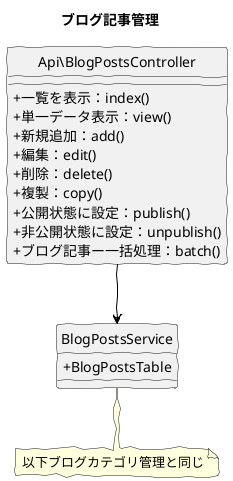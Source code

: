 @startuml
skinparam handwritten true
skinparam backgroundColor white
hide circle
skinparam classAttributeIconSize 0

title ブログ記事管理

class Api\BlogPostsController {
  + 一覧を表示：index()
  + 単一データ表示：view()
  + 新規追加：add()
  + 編集：edit()
  + 削除：delete()
	+ 複製：copy()
	+ 公開状態に設定：publish()
	+ 非公開状態に設定：unpublish()
	+ ブログ記事ー一括処理：batch()
}

class BlogPostsService {
  + BlogPostsTable
}

Api\BlogPostsController -down[#Black]-> BlogPostsService

note "以下ブログカテゴリ管理と同じ" as note
BlogPostsService .. note

@enduml
